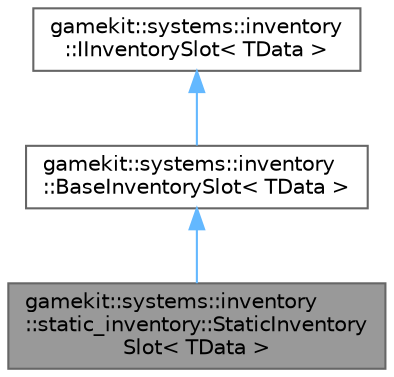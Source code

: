 digraph "gamekit::systems::inventory::static_inventory::StaticInventorySlot&lt; TData &gt;"
{
 // LATEX_PDF_SIZE
  bgcolor="transparent";
  edge [fontname=Helvetica,fontsize=10,labelfontname=Helvetica,labelfontsize=10];
  node [fontname=Helvetica,fontsize=10,shape=box,height=0.2,width=0.4];
  Node1 [id="Node000001",label="gamekit::systems::inventory\l::static_inventory::StaticInventory\lSlot\< TData \>",height=0.2,width=0.4,color="gray40", fillcolor="grey60", style="filled", fontcolor="black",tooltip="Static inventory slot class template."];
  Node2 -> Node1 [id="edge1_Node000001_Node000002",dir="back",color="steelblue1",style="solid",tooltip=" "];
  Node2 [id="Node000002",label="gamekit::systems::inventory\l::BaseInventorySlot\< TData \>",height=0.2,width=0.4,color="gray40", fillcolor="white", style="filled",URL="$d4/d17/classgamekit_1_1systems_1_1inventory_1_1_base_inventory_slot.html",tooltip="Base inventory slot class template."];
  Node3 -> Node2 [id="edge2_Node000002_Node000003",dir="back",color="steelblue1",style="solid",tooltip=" "];
  Node3 [id="Node000003",label="gamekit::systems::inventory\l::IInventorySlot\< TData \>",height=0.2,width=0.4,color="gray40", fillcolor="white", style="filled",URL="$d5/d74/classgamekit_1_1systems_1_1inventory_1_1_i_inventory_slot.html",tooltip="Interface for a single inventory slot."];
}
